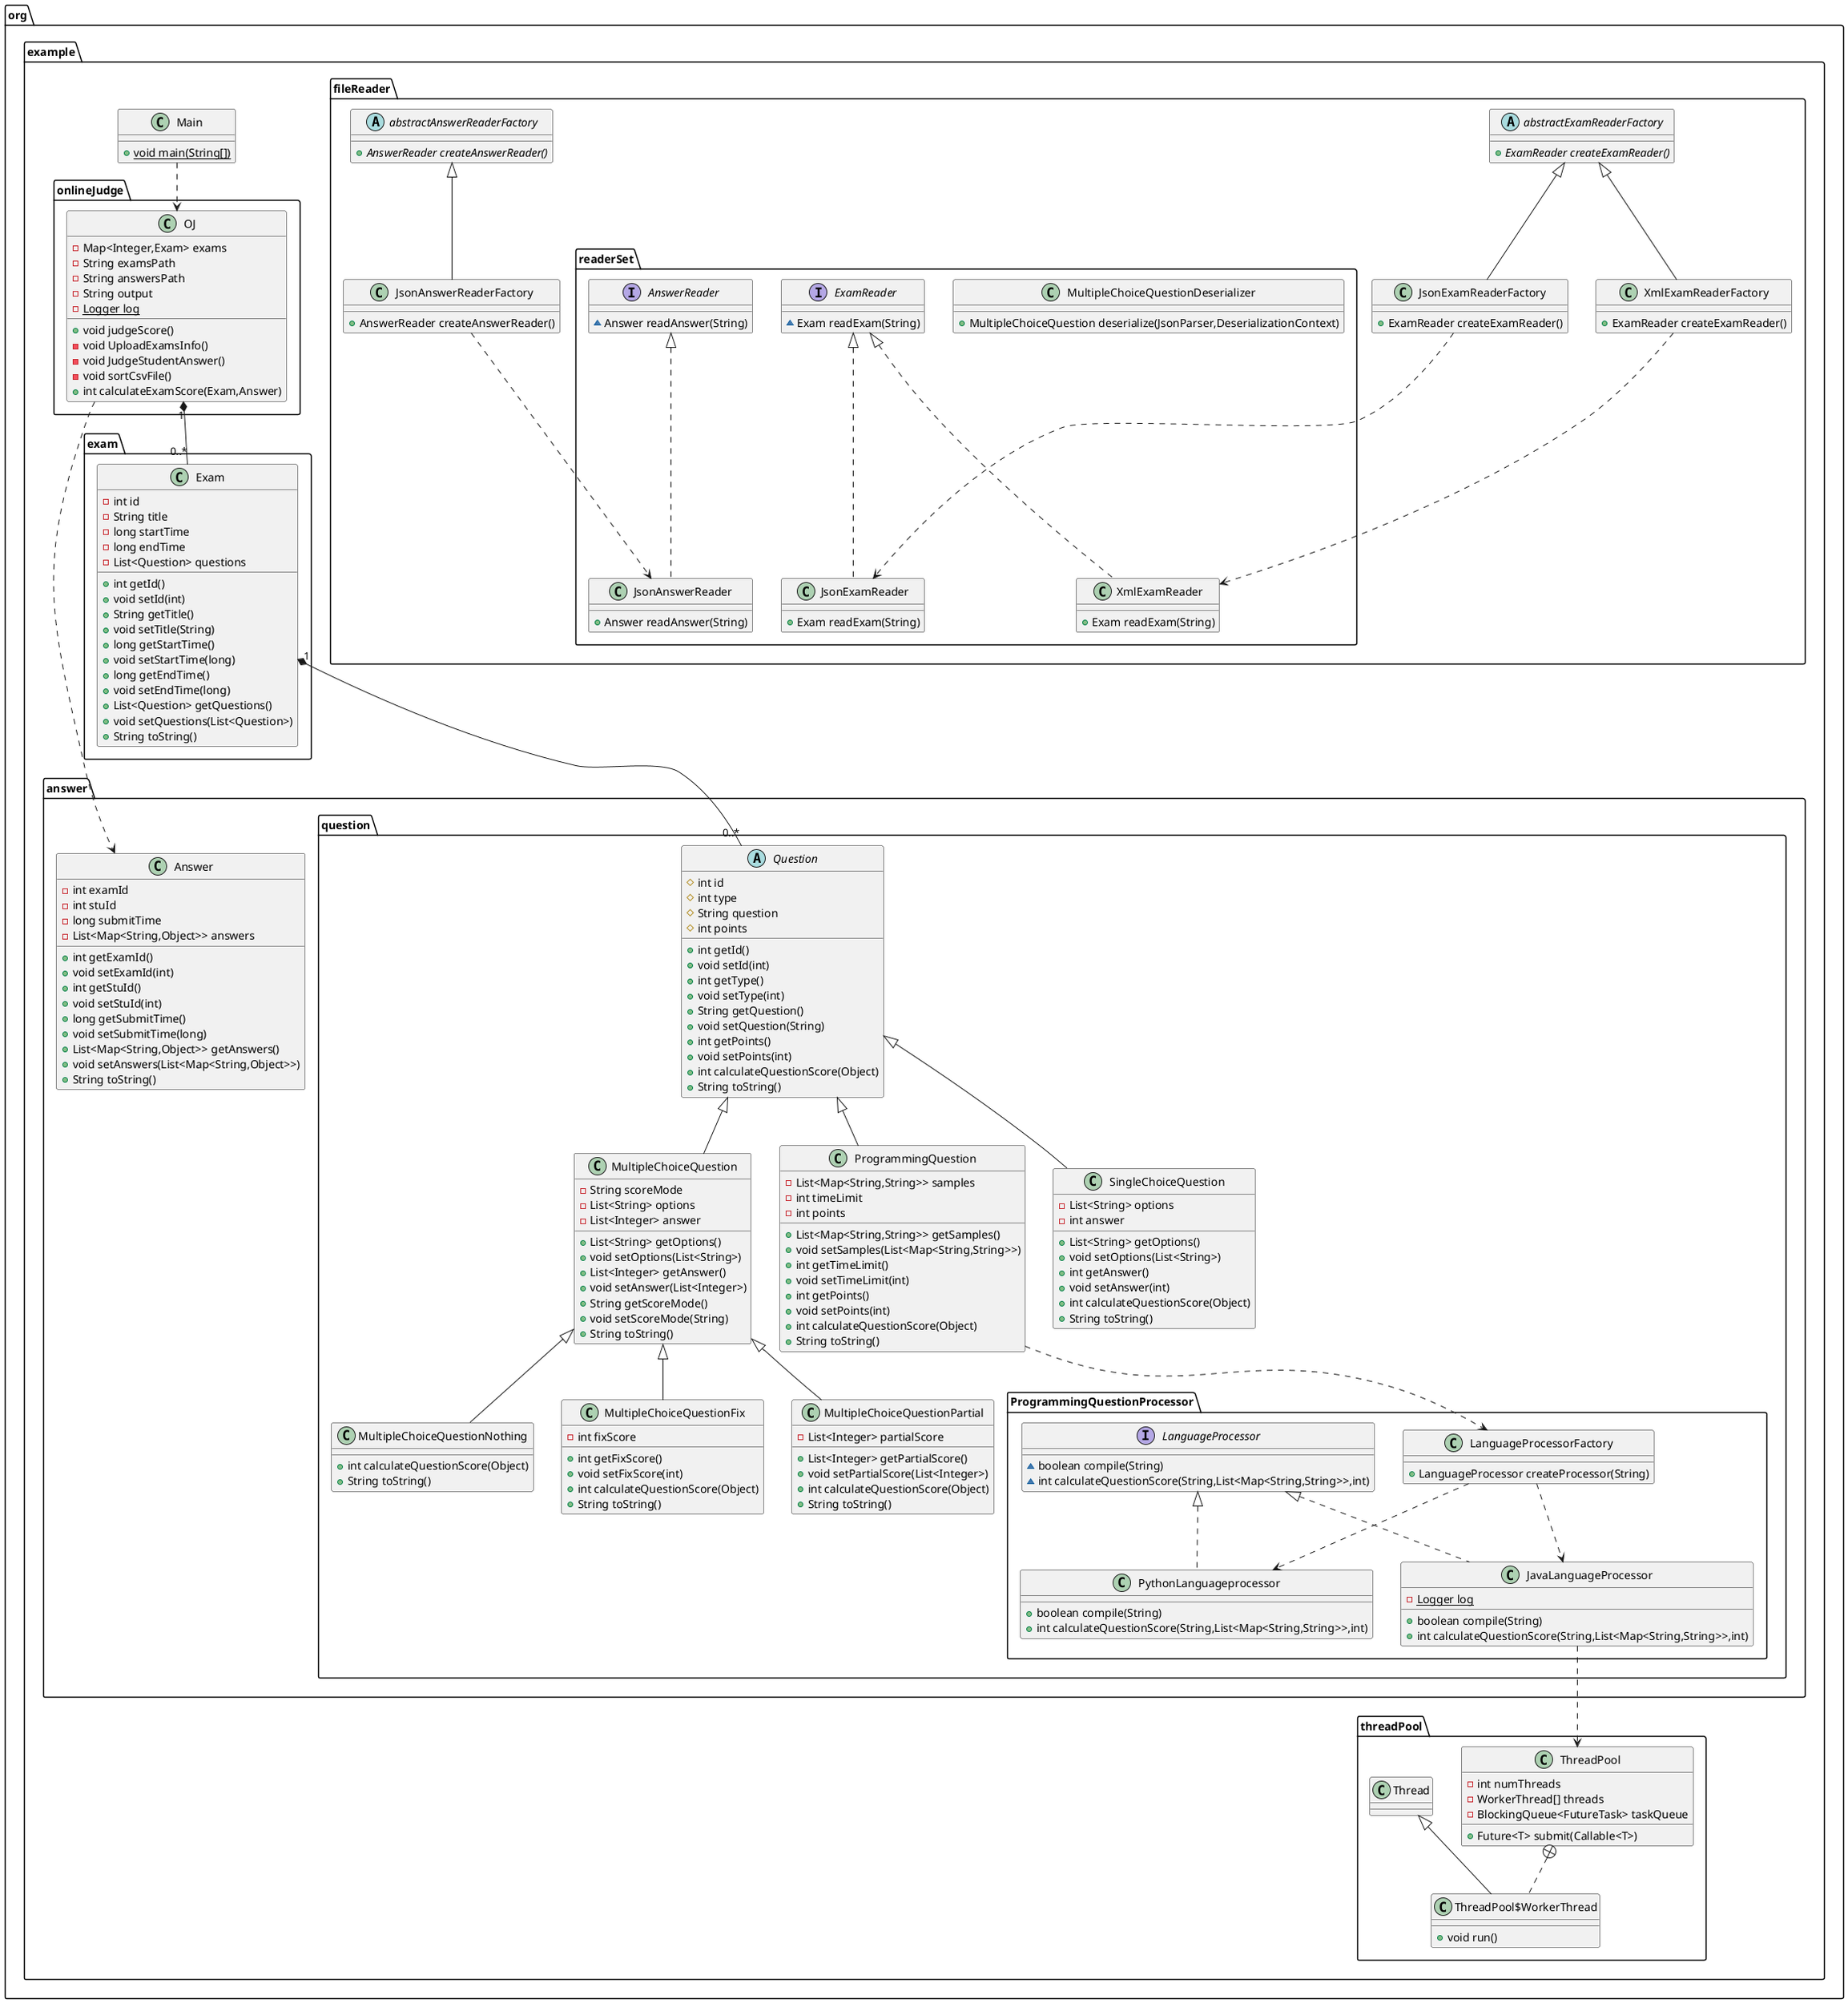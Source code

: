 @startuml
class org.example.answer.question.ProgrammingQuestionProcessor.PythonLanguageprocessor {
+ boolean compile(String)
+ int calculateQuestionScore(String,List<Map<String,String>>,int)
}

abstract class org.example.fileReader.abstractExamReaderFactory {
+ {abstract}ExamReader createExamReader()
}

class org.example.fileReader.readerSet.MultipleChoiceQuestionDeserializer {
+ MultipleChoiceQuestion deserialize(JsonParser,DeserializationContext)
}

class org.example.answer.question.ProgrammingQuestionProcessor.LanguageProcessorFactory {
+ LanguageProcessor createProcessor(String)
}

class org.example.answer.question.MultipleChoiceQuestionPartial {
- List<Integer> partialScore
+ List<Integer> getPartialScore()
+ void setPartialScore(List<Integer>)
+ int calculateQuestionScore(Object)
+ String toString()
}


class org.example.answer.question.MultipleChoiceQuestionNothing {
+ int calculateQuestionScore(Object)
+ String toString()
}

class org.example.answer.question.MultipleChoiceQuestionFix {
- int fixScore
+ int getFixScore()
+ void setFixScore(int)
+ int calculateQuestionScore(Object)
+ String toString()
}


interface org.example.answer.question.ProgrammingQuestionProcessor.LanguageProcessor {
~ boolean compile(String)
~ int calculateQuestionScore(String,List<Map<String,String>>,int)
}

class org.example.fileReader.readerSet.JsonExamReader {
+ Exam readExam(String)
}

class org.example.threadPool.ThreadPool {
- int numThreads
- WorkerThread[] threads
- BlockingQueue<FutureTask> taskQueue
+ Future<T> submit(Callable<T>)
}


class org.example.threadPool.ThreadPool$WorkerThread {
+ void run()
}

interface org.example.fileReader.readerSet.ExamReader {
~ Exam readExam(String)
}

class org.example.exam.Exam {
- int id
- String title
- long startTime
- long endTime
- List<Question> questions
+ int getId()
+ void setId(int)
+ String getTitle()
+ void setTitle(String)
+ long getStartTime()
+ void setStartTime(long)
+ long getEndTime()
+ void setEndTime(long)
+ List<Question> getQuestions()
+ void setQuestions(List<Question>)
+ String toString()
}


class org.example.answer.question.MultipleChoiceQuestion {
- String scoreMode
- List<String> options
- List<Integer> answer
+ List<String> getOptions()
+ void setOptions(List<String>)
+ List<Integer> getAnswer()
+ void setAnswer(List<Integer>)
+ String getScoreMode()
+ void setScoreMode(String)
+ String toString()
}


class org.example.answer.Answer {
- int examId
- int stuId
- long submitTime
- List<Map<String,Object>> answers
+ int getExamId()
+ void setExamId(int)
+ int getStuId()
+ void setStuId(int)
+ long getSubmitTime()
+ void setSubmitTime(long)
+ List<Map<String,Object>> getAnswers()
+ void setAnswers(List<Map<String,Object>>)
+ String toString()
}


class org.example.fileReader.readerSet.XmlExamReader {
+ Exam readExam(String)
}

class org.example.fileReader.JsonExamReaderFactory {
+ ExamReader createExamReader()
}

class org.example.Main {
+ {static} void main(String[])
}

class org.example.answer.question.ProgrammingQuestionProcessor.JavaLanguageProcessor {
- {static} Logger log
+ boolean compile(String)
+ int calculateQuestionScore(String,List<Map<String,String>>,int)
}


class org.example.fileReader.readerSet.JsonAnswerReader {
+ Answer readAnswer(String)
}

class org.example.answer.question.ProgrammingQuestion {
- List<Map<String,String>> samples
- int timeLimit
- int points
+ List<Map<String,String>> getSamples()
+ void setSamples(List<Map<String,String>>)
+ int getTimeLimit()
+ void setTimeLimit(int)
+ int getPoints()
+ void setPoints(int)
+ int calculateQuestionScore(Object)
+ String toString()
}


class org.example.fileReader.XmlExamReaderFactory {
+ ExamReader createExamReader()
}

abstract class org.example.answer.question.Question {
# int id
# int type
# String question
# int points
+ int getId()
+ void setId(int)
+ int getType()
+ void setType(int)
+ String getQuestion()
+ void setQuestion(String)
+ int getPoints()
+ void setPoints(int)
+ int calculateQuestionScore(Object)
+ String toString()
}


class org.example.onlineJudge.OJ {
- Map<Integer,Exam> exams
- String examsPath
- String answersPath
- String output
- {static} Logger log
+ void judgeScore()
- void UploadExamsInfo()
- void JudgeStudentAnswer()
- void sortCsvFile()
+ int calculateExamScore(Exam,Answer)
}


interface org.example.fileReader.readerSet.AnswerReader {
~ Answer readAnswer(String)
}

abstract class org.example.fileReader.abstractAnswerReaderFactory {
+ {abstract}AnswerReader createAnswerReader()
}

class org.example.fileReader.JsonAnswerReaderFactory {
+ AnswerReader createAnswerReader()
}

class org.example.answer.question.SingleChoiceQuestion {
- List<String> options
- int answer
+ List<String> getOptions()
+ void setOptions(List<String>)
+ int getAnswer()
+ void setAnswer(int)
+ int calculateQuestionScore(Object)
+ String toString()
}




org.example.answer.question.ProgrammingQuestionProcessor.LanguageProcessor <|.. org.example.answer.question.ProgrammingQuestionProcessor.PythonLanguageprocessor
org.example.answer.question.MultipleChoiceQuestion <|-- org.example.answer.question.MultipleChoiceQuestionPartial
org.example.answer.question.MultipleChoiceQuestion <|-- org.example.answer.question.MultipleChoiceQuestionNothing
org.example.answer.question.MultipleChoiceQuestion <|-- org.example.answer.question.MultipleChoiceQuestionFix
org.example.fileReader.readerSet.ExamReader <|.. org.example.fileReader.readerSet.JsonExamReader
org.example.threadPool.ThreadPool +.. org.example.threadPool.ThreadPool$WorkerThread
org.example.threadPool.Thread <|-- org.example.threadPool.ThreadPool$WorkerThread
org.example.answer.question.Question <|-- org.example.answer.question.MultipleChoiceQuestion
org.example.fileReader.readerSet.ExamReader <|.. org.example.fileReader.readerSet.XmlExamReader
org.example.fileReader.abstractExamReaderFactory <|-- org.example.fileReader.JsonExamReaderFactory
org.example.answer.question.ProgrammingQuestionProcessor.LanguageProcessor <|.. org.example.answer.question.ProgrammingQuestionProcessor.JavaLanguageProcessor
org.example.fileReader.readerSet.AnswerReader <|.. org.example.fileReader.readerSet.JsonAnswerReader
org.example.answer.question.Question <|-- org.example.answer.question.ProgrammingQuestion
org.example.fileReader.abstractExamReaderFactory <|-- org.example.fileReader.XmlExamReaderFactory
org.example.fileReader.abstractAnswerReaderFactory <|-- org.example.fileReader.JsonAnswerReaderFactory
org.example.answer.question.Question <|-- org.example.answer.question.SingleChoiceQuestion
org.example.fileReader.JsonAnswerReaderFactory ..> org.example.fileReader.readerSet.JsonAnswerReader
org.example.fileReader.JsonExamReaderFactory ..> org.example.fileReader.readerSet.JsonExamReader
org.example.fileReader.XmlExamReaderFactory ..> org.example.fileReader.readerSet.XmlExamReader
org.example.exam.Exam "1" *-- "0..*" org.example.answer.question.Question
org.example.onlineJudge.OJ "1" *-- "0..*" org.example.exam.Exam
org.example.onlineJudge.OJ ..> org.example.answer.Answer
org.example.Main ..> org.example.onlineJudge.OJ
org.example.answer.question.ProgrammingQuestion ..> org.example.answer.question.ProgrammingQuestionProcessor.LanguageProcessorFactory
org.example.answer.question.ProgrammingQuestionProcessor.LanguageProcessorFactory ..> org.example.answer.question.ProgrammingQuestionProcessor.JavaLanguageProcessor
org.example.answer.question.ProgrammingQuestionProcessor.LanguageProcessorFactory ..> org.example.answer.question.ProgrammingQuestionProcessor.PythonLanguageprocessor
org.example.answer.question.ProgrammingQuestionProcessor.JavaLanguageProcessor ..> org.example.threadPool.ThreadPool
@enduml